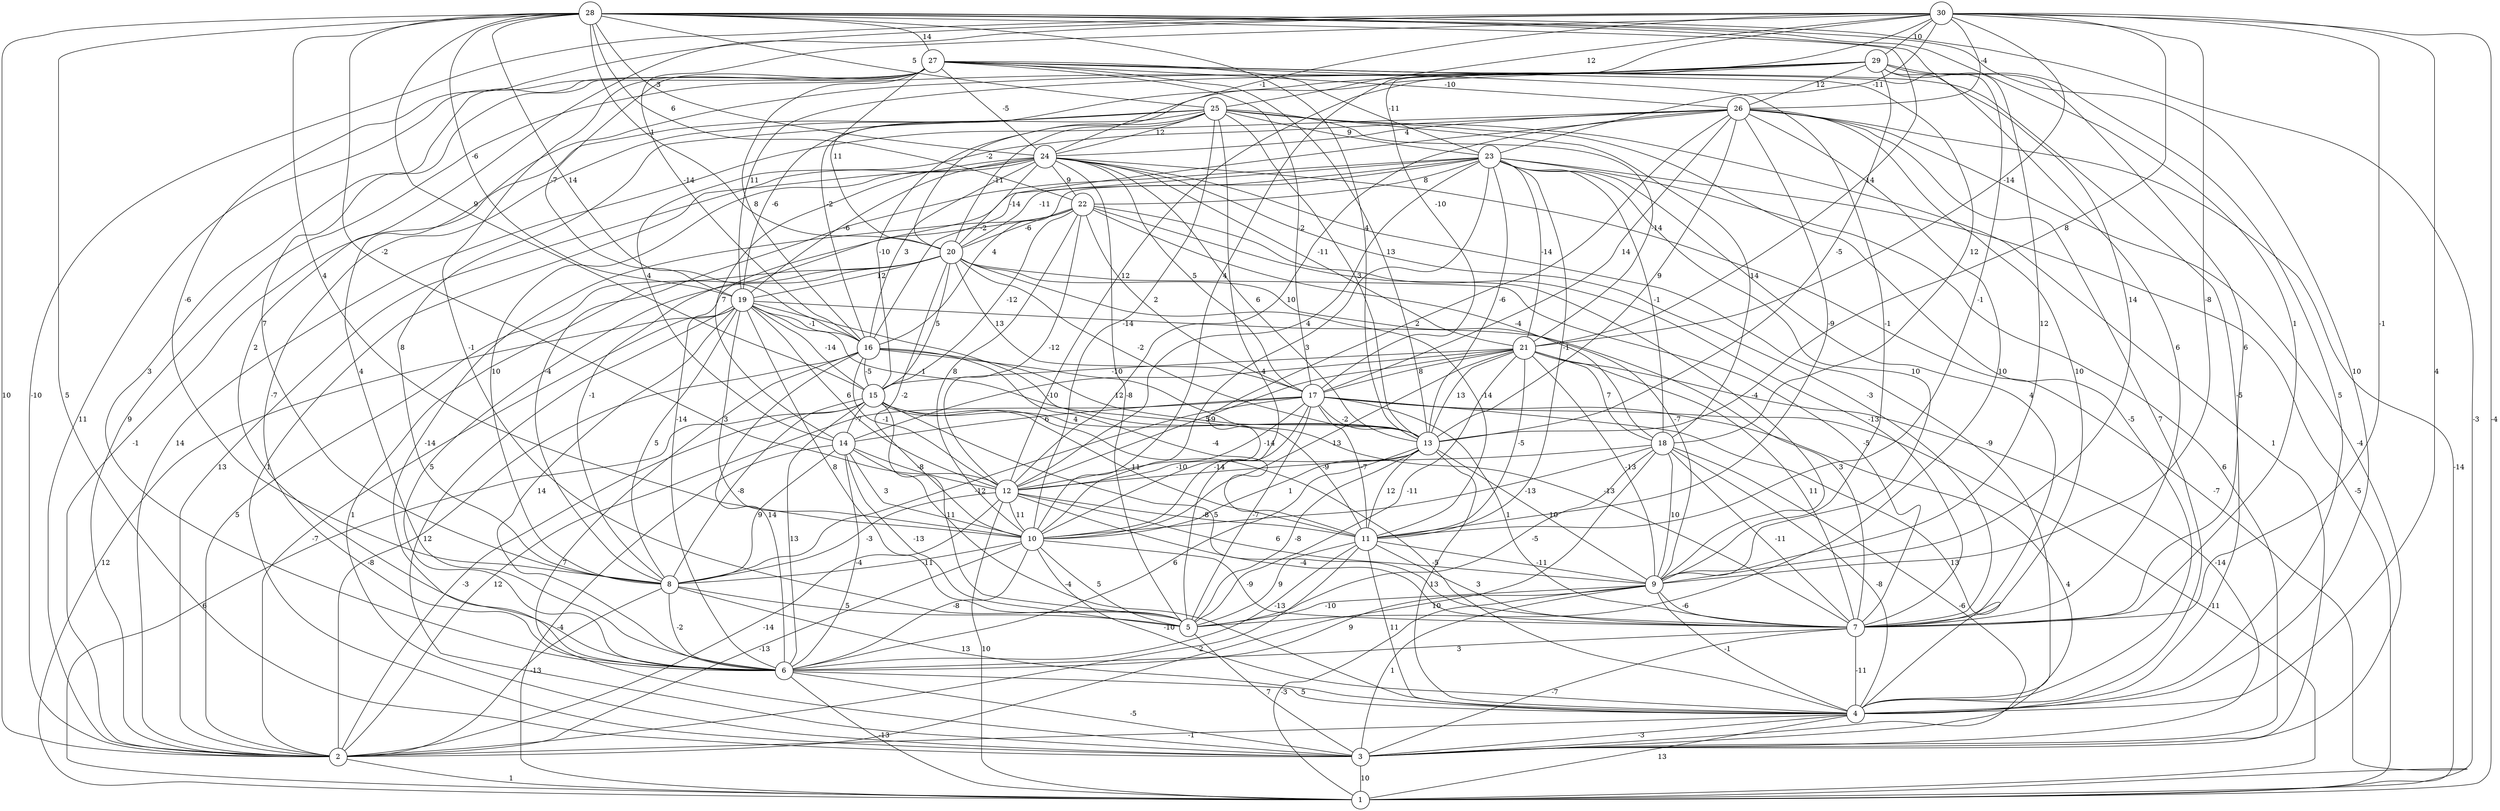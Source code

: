 graph { 
	 fontname="Helvetica,Arial,sans-serif" 
	 node [shape = circle]; 
	 30 -- 1 [label = "-4"];
	 30 -- 2 [label = "-10"];
	 30 -- 4 [label = "4"];
	 30 -- 6 [label = "2"];
	 30 -- 7 [label = "-1"];
	 30 -- 8 [label = "-6"];
	 30 -- 9 [label = "-8"];
	 30 -- 10 [label = "4"];
	 30 -- 13 [label = "8"];
	 30 -- 16 [label = "-14"];
	 30 -- 17 [label = "-10"];
	 30 -- 21 [label = "-14"];
	 30 -- 23 [label = "-11"];
	 30 -- 24 [label = "-1"];
	 30 -- 25 [label = "12"];
	 30 -- 26 [label = "-4"];
	 30 -- 29 [label = "10"];
	 29 -- 2 [label = "9"];
	 29 -- 4 [label = "5"];
	 29 -- 6 [label = "4"];
	 29 -- 7 [label = "6"];
	 29 -- 9 [label = "12"];
	 29 -- 11 [label = "-1"];
	 29 -- 12 [label = "12"];
	 29 -- 13 [label = "-5"];
	 29 -- 16 [label = "-2"];
	 29 -- 19 [label = "11"];
	 29 -- 20 [label = "-2"];
	 29 -- 26 [label = "12"];
	 28 -- 1 [label = "-3"];
	 28 -- 2 [label = "10"];
	 28 -- 3 [label = "5"];
	 28 -- 4 [label = "10"];
	 28 -- 7 [label = "1"];
	 28 -- 9 [label = "14"];
	 28 -- 10 [label = "4"];
	 28 -- 12 [label = "-2"];
	 28 -- 13 [label = "4"];
	 28 -- 15 [label = "9"];
	 28 -- 16 [label = "14"];
	 28 -- 19 [label = "-6"];
	 28 -- 20 [label = "1"];
	 28 -- 21 [label = "14"];
	 28 -- 22 [label = "6"];
	 28 -- 24 [label = "3"];
	 28 -- 25 [label = "5"];
	 28 -- 27 [label = "14"];
	 27 -- 2 [label = "11"];
	 27 -- 4 [label = "-5"];
	 27 -- 5 [label = "-1"];
	 27 -- 6 [label = "3"];
	 27 -- 7 [label = "6"];
	 27 -- 8 [label = "7"];
	 27 -- 9 [label = "-1"];
	 27 -- 13 [label = "13"];
	 27 -- 16 [label = "8"];
	 27 -- 17 [label = "-2"];
	 27 -- 18 [label = "12"];
	 27 -- 19 [label = "-7"];
	 27 -- 20 [label = "11"];
	 27 -- 23 [label = "-11"];
	 27 -- 24 [label = "-5"];
	 27 -- 26 [label = "-10"];
	 26 -- 1 [label = "-14"];
	 26 -- 2 [label = "14"];
	 26 -- 3 [label = "-4"];
	 26 -- 4 [label = "7"];
	 26 -- 5 [label = "10"];
	 26 -- 7 [label = "10"];
	 26 -- 10 [label = "2"];
	 26 -- 11 [label = "-9"];
	 26 -- 12 [label = "10"];
	 26 -- 13 [label = "9"];
	 26 -- 14 [label = "4"];
	 26 -- 16 [label = "-2"];
	 26 -- 17 [label = "14"];
	 26 -- 24 [label = "4"];
	 25 -- 2 [label = "-1"];
	 25 -- 3 [label = "1"];
	 25 -- 4 [label = "-5"];
	 25 -- 5 [label = "4"];
	 25 -- 6 [label = "-7"];
	 25 -- 8 [label = "8"];
	 25 -- 10 [label = "-14"];
	 25 -- 13 [label = "3"];
	 25 -- 15 [label = "-10"];
	 25 -- 18 [label = "14"];
	 25 -- 19 [label = "-6"];
	 25 -- 20 [label = "-11"];
	 25 -- 21 [label = "-14"];
	 25 -- 23 [label = "9"];
	 25 -- 24 [label = "12"];
	 24 -- 1 [label = "-7"];
	 24 -- 2 [label = "13"];
	 24 -- 3 [label = "1"];
	 24 -- 4 [label = "-9"];
	 24 -- 5 [label = "-8"];
	 24 -- 7 [label = "-3"];
	 24 -- 8 [label = "10"];
	 24 -- 13 [label = "6"];
	 24 -- 14 [label = "7"];
	 24 -- 16 [label = "3"];
	 24 -- 17 [label = "5"];
	 24 -- 19 [label = "-6"];
	 24 -- 20 [label = "-14"];
	 24 -- 21 [label = "-11"];
	 24 -- 22 [label = "9"];
	 23 -- 1 [label = "-5"];
	 23 -- 3 [label = "6"];
	 23 -- 6 [label = "-14"];
	 23 -- 7 [label = "4"];
	 23 -- 8 [label = "-4"];
	 23 -- 9 [label = "10"];
	 23 -- 10 [label = "3"];
	 23 -- 11 [label = "-1"];
	 23 -- 12 [label = "4"];
	 23 -- 13 [label = "-6"];
	 23 -- 16 [label = "4"];
	 23 -- 18 [label = "-1"];
	 23 -- 20 [label = "-11"];
	 23 -- 21 [label = "-14"];
	 23 -- 22 [label = "8"];
	 22 -- 6 [label = "-14"];
	 22 -- 7 [label = "-13"];
	 22 -- 8 [label = "-1"];
	 22 -- 9 [label = "-4"];
	 22 -- 10 [label = "8"];
	 22 -- 12 [label = "-12"];
	 22 -- 15 [label = "-12"];
	 22 -- 17 [label = "2"];
	 22 -- 18 [label = "-4"];
	 22 -- 20 [label = "-6"];
	 21 -- 3 [label = "-14"];
	 21 -- 5 [label = "-11"];
	 21 -- 7 [label = "11"];
	 21 -- 9 [label = "-13"];
	 21 -- 10 [label = "13"];
	 21 -- 11 [label = "-5"];
	 21 -- 12 [label = "5"];
	 21 -- 13 [label = "13"];
	 21 -- 14 [label = "-10"];
	 21 -- 15 [label = "-10"];
	 21 -- 17 [label = "8"];
	 21 -- 18 [label = "7"];
	 20 -- 2 [label = "5"];
	 20 -- 3 [label = "1"];
	 20 -- 6 [label = "5"];
	 20 -- 7 [label = "-5"];
	 20 -- 9 [label = "-7"];
	 20 -- 10 [label = "-2"];
	 20 -- 11 [label = "-14"];
	 20 -- 13 [label = "-2"];
	 20 -- 15 [label = "5"];
	 20 -- 17 [label = "13"];
	 20 -- 19 [label = "12"];
	 19 -- 1 [label = "12"];
	 19 -- 2 [label = "-7"];
	 19 -- 3 [label = "12"];
	 19 -- 5 [label = "8"];
	 19 -- 6 [label = "14"];
	 19 -- 7 [label = "3"];
	 19 -- 8 [label = "5"];
	 19 -- 10 [label = "3"];
	 19 -- 11 [label = "-9"];
	 19 -- 12 [label = "6"];
	 19 -- 13 [label = "-1"];
	 19 -- 15 [label = "-14"];
	 19 -- 16 [label = "-1"];
	 18 -- 2 [label = "10"];
	 18 -- 3 [label = "-6"];
	 18 -- 4 [label = "-8"];
	 18 -- 5 [label = "-5"];
	 18 -- 7 [label = "-11"];
	 18 -- 9 [label = "10"];
	 18 -- 10 [label = "-13"];
	 18 -- 12 [label = "-9"];
	 17 -- 1 [label = "-11"];
	 17 -- 2 [label = "12"];
	 17 -- 3 [label = "4"];
	 17 -- 4 [label = "13"];
	 17 -- 5 [label = "-7"];
	 17 -- 7 [label = "1"];
	 17 -- 8 [label = "-12"];
	 17 -- 10 [label = "-14"];
	 17 -- 11 [label = "-7"];
	 17 -- 12 [label = "-14"];
	 17 -- 13 [label = "-2"];
	 17 -- 14 [label = "6"];
	 16 -- 2 [label = "-8"];
	 16 -- 3 [label = "7"];
	 16 -- 6 [label = "14"];
	 16 -- 7 [label = "-13"];
	 16 -- 11 [label = "-4"];
	 16 -- 12 [label = "-1"];
	 16 -- 13 [label = "12"];
	 16 -- 15 [label = "-5"];
	 15 -- 1 [label = "6"];
	 15 -- 2 [label = "-3"];
	 15 -- 4 [label = "-5"];
	 15 -- 5 [label = "11"];
	 15 -- 6 [label = "13"];
	 15 -- 7 [label = "5"];
	 15 -- 8 [label = "-8"];
	 15 -- 11 [label = "11"];
	 15 -- 13 [label = "4"];
	 15 -- 14 [label = "-7"];
	 14 -- 1 [label = "-4"];
	 14 -- 4 [label = "-4"];
	 14 -- 5 [label = "-13"];
	 14 -- 6 [label = "-4"];
	 14 -- 8 [label = "9"];
	 14 -- 10 [label = "3"];
	 14 -- 12 [label = "-8"];
	 13 -- 4 [label = "13"];
	 13 -- 5 [label = "-8"];
	 13 -- 6 [label = "6"];
	 13 -- 9 [label = "10"];
	 13 -- 10 [label = "1"];
	 13 -- 11 [label = "12"];
	 13 -- 12 [label = "-10"];
	 12 -- 1 [label = "10"];
	 12 -- 2 [label = "-14"];
	 12 -- 7 [label = "-4"];
	 12 -- 8 [label = "-3"];
	 12 -- 9 [label = "6"];
	 12 -- 10 [label = "11"];
	 12 -- 11 [label = "-8"];
	 11 -- 2 [label = "2"];
	 11 -- 4 [label = "11"];
	 11 -- 5 [label = "9"];
	 11 -- 6 [label = "-13"];
	 11 -- 7 [label = "3"];
	 11 -- 9 [label = "-11"];
	 10 -- 2 [label = "-13"];
	 10 -- 4 [label = "-10"];
	 10 -- 5 [label = "5"];
	 10 -- 6 [label = "-8"];
	 10 -- 7 [label = "-9"];
	 10 -- 8 [label = "-11"];
	 9 -- 1 [label = "-3"];
	 9 -- 3 [label = "1"];
	 9 -- 4 [label = "-1"];
	 9 -- 5 [label = "-10"];
	 9 -- 6 [label = "9"];
	 9 -- 7 [label = "-6"];
	 8 -- 2 [label = "-13"];
	 8 -- 4 [label = "13"];
	 8 -- 5 [label = "5"];
	 8 -- 6 [label = "-2"];
	 7 -- 3 [label = "-7"];
	 7 -- 4 [label = "-11"];
	 7 -- 6 [label = "3"];
	 6 -- 1 [label = "-13"];
	 6 -- 3 [label = "-5"];
	 6 -- 4 [label = "5"];
	 5 -- 3 [label = "7"];
	 4 -- 1 [label = "13"];
	 4 -- 2 [label = "-1"];
	 4 -- 3 [label = "-3"];
	 3 -- 1 [label = "10"];
	 2 -- 1 [label = "1"];
	 1;
	 2;
	 3;
	 4;
	 5;
	 6;
	 7;
	 8;
	 9;
	 10;
	 11;
	 12;
	 13;
	 14;
	 15;
	 16;
	 17;
	 18;
	 19;
	 20;
	 21;
	 22;
	 23;
	 24;
	 25;
	 26;
	 27;
	 28;
	 29;
	 30;
}
